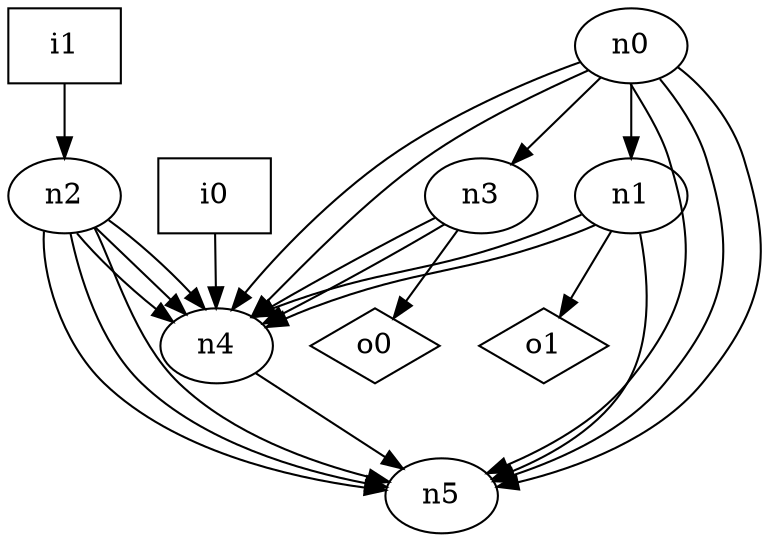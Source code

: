 digraph G {
n0 [label="n0"];
n1 [label="n1"];
n2 [label="n2"];
n3 [label="n3"];
n4 [label="n4"];
n5 [label="n5"];
n6 [label="i0",shape="box"];
n7 [label="i1",shape="box"];
n8 [label="o0",shape="diamond"];
n9 [label="o1",shape="diamond"];
n0 -> n1
n0 -> n3
n0 -> n4
n0 -> n4
n0 -> n5
n0 -> n5
n0 -> n5
n1 -> n4
n1 -> n4
n1 -> n5
n1 -> n9
n2 -> n4
n2 -> n4
n2 -> n4
n2 -> n5
n2 -> n5
n2 -> n5
n3 -> n4
n3 -> n4
n3 -> n8
n4 -> n5
n6 -> n4
n7 -> n2
}